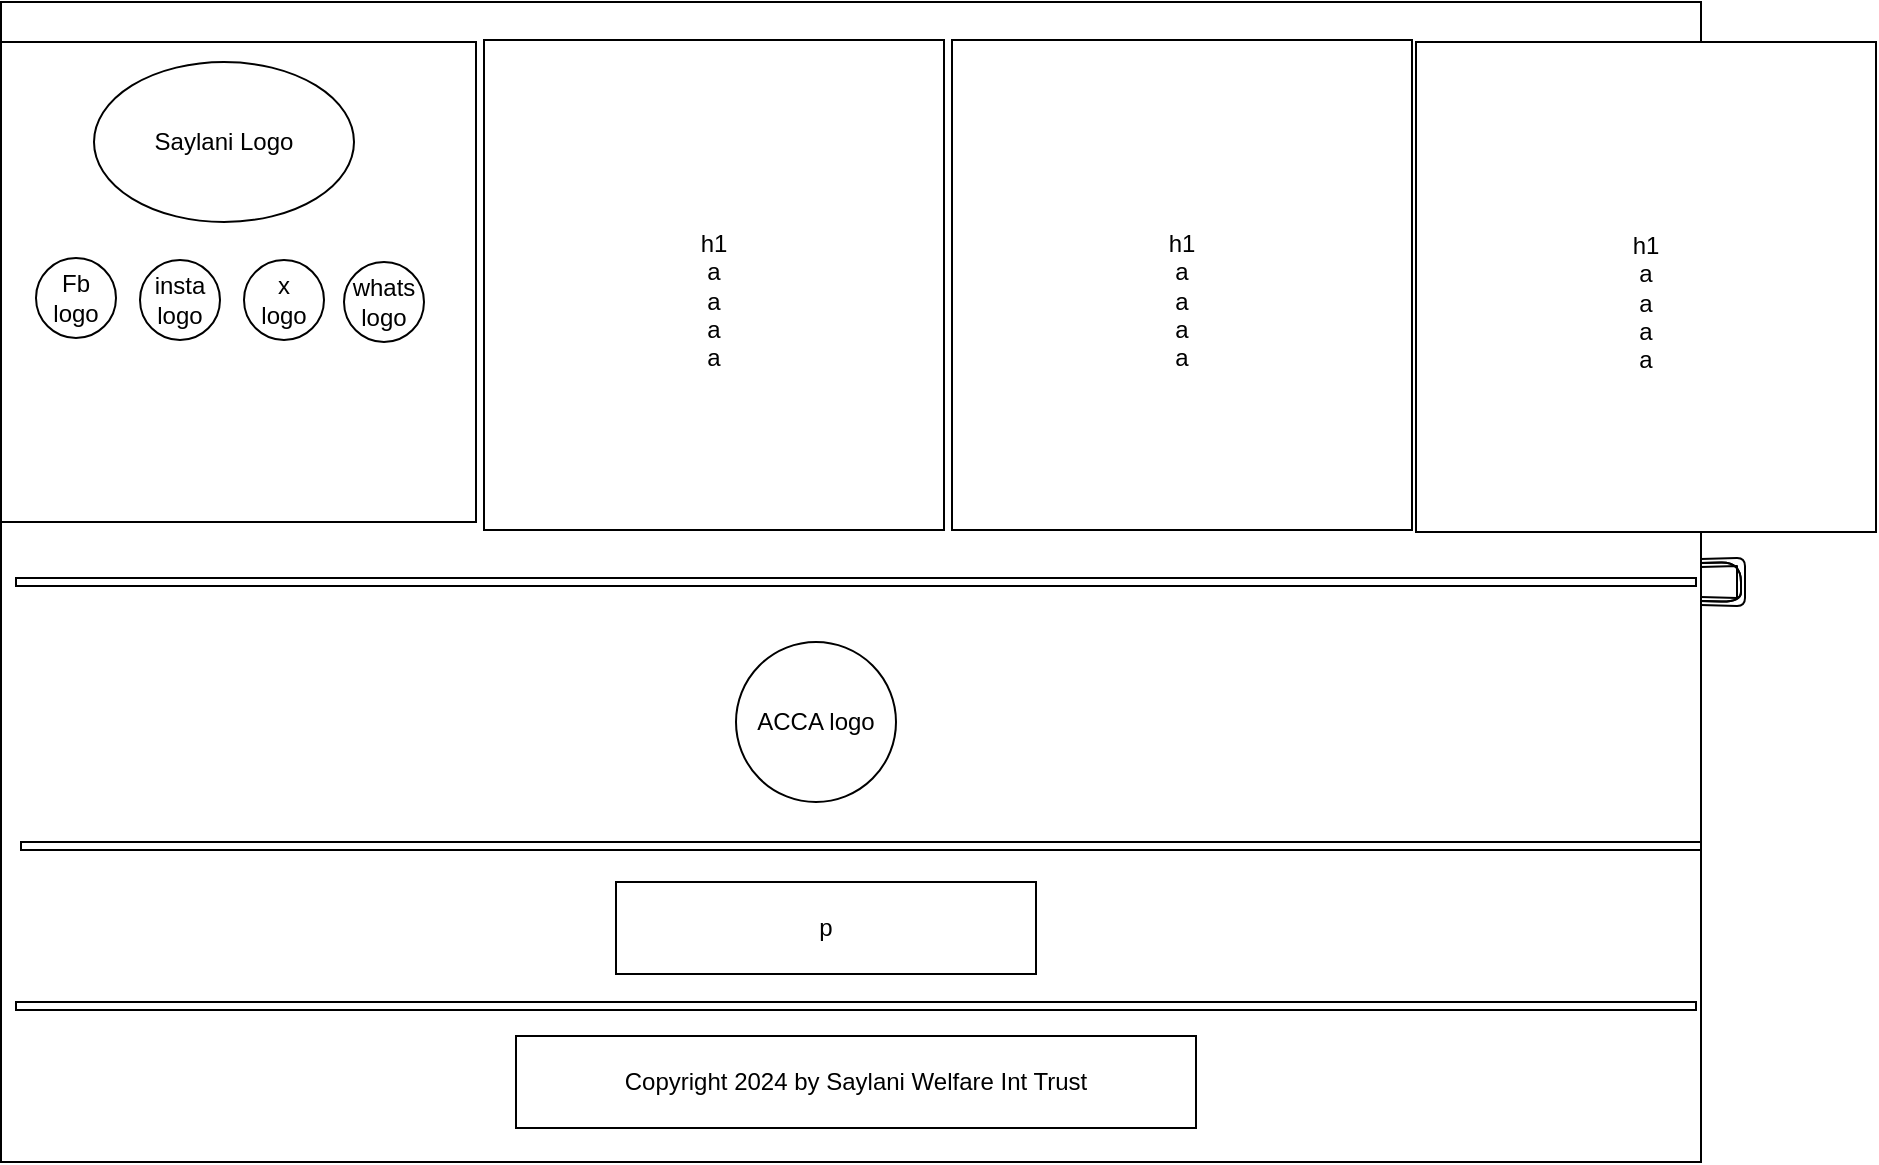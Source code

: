 <mxfile>
    <diagram id="YkSxAX3LS9yILOtN7RYs" name="Page-1">
        <mxGraphModel dx="832" dy="475" grid="1" gridSize="10" guides="1" tooltips="1" connect="1" arrows="1" fold="1" page="1" pageScale="1" pageWidth="850" pageHeight="1100" math="0" shadow="0">
            <root>
                <mxCell id="0"/>
                <mxCell id="1" parent="0"/>
                <mxCell id="2" value="" style="rounded=0;whiteSpace=wrap;html=1;fontFamily=Helvetica;" parent="1" vertex="1">
                    <mxGeometry x="12.5" y="10" width="850" height="580" as="geometry"/>
                </mxCell>
                <mxCell id="8" value="" style="rounded=0;whiteSpace=wrap;html=1;fontFamily=Helvetica;" parent="1" vertex="1">
                    <mxGeometry x="12.5" y="30" width="237.5" height="240" as="geometry"/>
                </mxCell>
                <mxCell id="3" value="Saylani Logo" style="ellipse;whiteSpace=wrap;html=1;" parent="1" vertex="1">
                    <mxGeometry x="59" y="40" width="130" height="80" as="geometry"/>
                </mxCell>
                <mxCell id="4" value="Fb logo" style="ellipse;whiteSpace=wrap;html=1;aspect=fixed;fontFamily=Helvetica;" parent="1" vertex="1">
                    <mxGeometry x="30" y="138" width="40" height="40" as="geometry"/>
                </mxCell>
                <mxCell id="5" value="insta&lt;br&gt;logo" style="ellipse;whiteSpace=wrap;html=1;aspect=fixed;fontFamily=Helvetica;" parent="1" vertex="1">
                    <mxGeometry x="82" y="139" width="40" height="40" as="geometry"/>
                </mxCell>
                <mxCell id="6" value="x&lt;br&gt;logo" style="ellipse;whiteSpace=wrap;html=1;aspect=fixed;fontFamily=Helvetica;" parent="1" vertex="1">
                    <mxGeometry x="134" y="139" width="40" height="40" as="geometry"/>
                </mxCell>
                <mxCell id="7" value="whats&lt;br&gt;logo" style="ellipse;whiteSpace=wrap;html=1;aspect=fixed;fontFamily=Helvetica;" parent="1" vertex="1">
                    <mxGeometry x="184" y="140" width="40" height="40" as="geometry"/>
                </mxCell>
                <mxCell id="10" value="&lt;br&gt;h1&lt;br&gt;a&lt;br&gt;a&lt;br&gt;a&lt;br&gt;a" style="rounded=0;whiteSpace=wrap;html=1;fontFamily=Helvetica;" parent="1" vertex="1">
                    <mxGeometry x="254" y="29" width="230" height="245" as="geometry"/>
                </mxCell>
                <mxCell id="11" value="&lt;br&gt;h1&lt;br&gt;a&lt;br&gt;a&lt;br&gt;a&lt;br&gt;a" style="rounded=0;whiteSpace=wrap;html=1;fontFamily=Helvetica;" parent="1" vertex="1">
                    <mxGeometry x="488" y="29" width="230" height="245" as="geometry"/>
                </mxCell>
                <mxCell id="12" value="&lt;br&gt;h1&lt;br&gt;a&lt;br&gt;a&lt;br&gt;a&lt;br&gt;a" style="rounded=0;whiteSpace=wrap;html=1;fontFamily=Helvetica;" parent="1" vertex="1">
                    <mxGeometry x="720" y="30" width="230" height="245" as="geometry"/>
                </mxCell>
                <mxCell id="13" value="ACCA logo" style="ellipse;whiteSpace=wrap;html=1;aspect=fixed;" vertex="1" parent="1">
                    <mxGeometry x="380" y="330" width="80" height="80" as="geometry"/>
                </mxCell>
                <mxCell id="14" value="" style="endArrow=none;html=1;" edge="1" parent="1" source="2" target="2">
                    <mxGeometry width="50" height="50" relative="1" as="geometry">
                        <mxPoint x="400" y="410" as="sourcePoint"/>
                        <mxPoint x="450" y="360" as="targetPoint"/>
                        <Array as="points">
                            <mxPoint x="460" y="290"/>
                        </Array>
                    </mxGeometry>
                </mxCell>
                <mxCell id="15" value="" style="endArrow=none;html=1;" edge="1" parent="1" source="2" target="2">
                    <mxGeometry width="50" height="50" relative="1" as="geometry">
                        <mxPoint x="400" y="410" as="sourcePoint"/>
                        <mxPoint x="450" y="360" as="targetPoint"/>
                    </mxGeometry>
                </mxCell>
                <mxCell id="16" value="" style="shape=link;html=1;" edge="1" parent="1" source="2" target="2">
                    <mxGeometry width="100" relative="1" as="geometry">
                        <mxPoint x="380" y="380" as="sourcePoint"/>
                        <mxPoint x="480" y="380" as="targetPoint"/>
                        <Array as="points"/>
                    </mxGeometry>
                </mxCell>
                <mxCell id="17" value="" style="rounded=0;whiteSpace=wrap;html=1;" vertex="1" parent="1">
                    <mxGeometry x="20" y="298" width="840" height="4" as="geometry"/>
                </mxCell>
                <mxCell id="18" value="" style="rounded=0;whiteSpace=wrap;html=1;" vertex="1" parent="1">
                    <mxGeometry x="22.5" y="430" width="840" height="4" as="geometry"/>
                </mxCell>
                <mxCell id="19" value="p" style="rounded=0;whiteSpace=wrap;html=1;" vertex="1" parent="1">
                    <mxGeometry x="320" y="450" width="210" height="46" as="geometry"/>
                </mxCell>
                <mxCell id="20" value="" style="rounded=0;whiteSpace=wrap;html=1;" vertex="1" parent="1">
                    <mxGeometry x="20" y="510" width="840" height="4" as="geometry"/>
                </mxCell>
                <mxCell id="22" value="Copyright 2024 by Saylani Welfare Int Trust" style="rounded=0;whiteSpace=wrap;html=1;" vertex="1" parent="1">
                    <mxGeometry x="270" y="527" width="340" height="46" as="geometry"/>
                </mxCell>
            </root>
        </mxGraphModel>
    </diagram>
</mxfile>